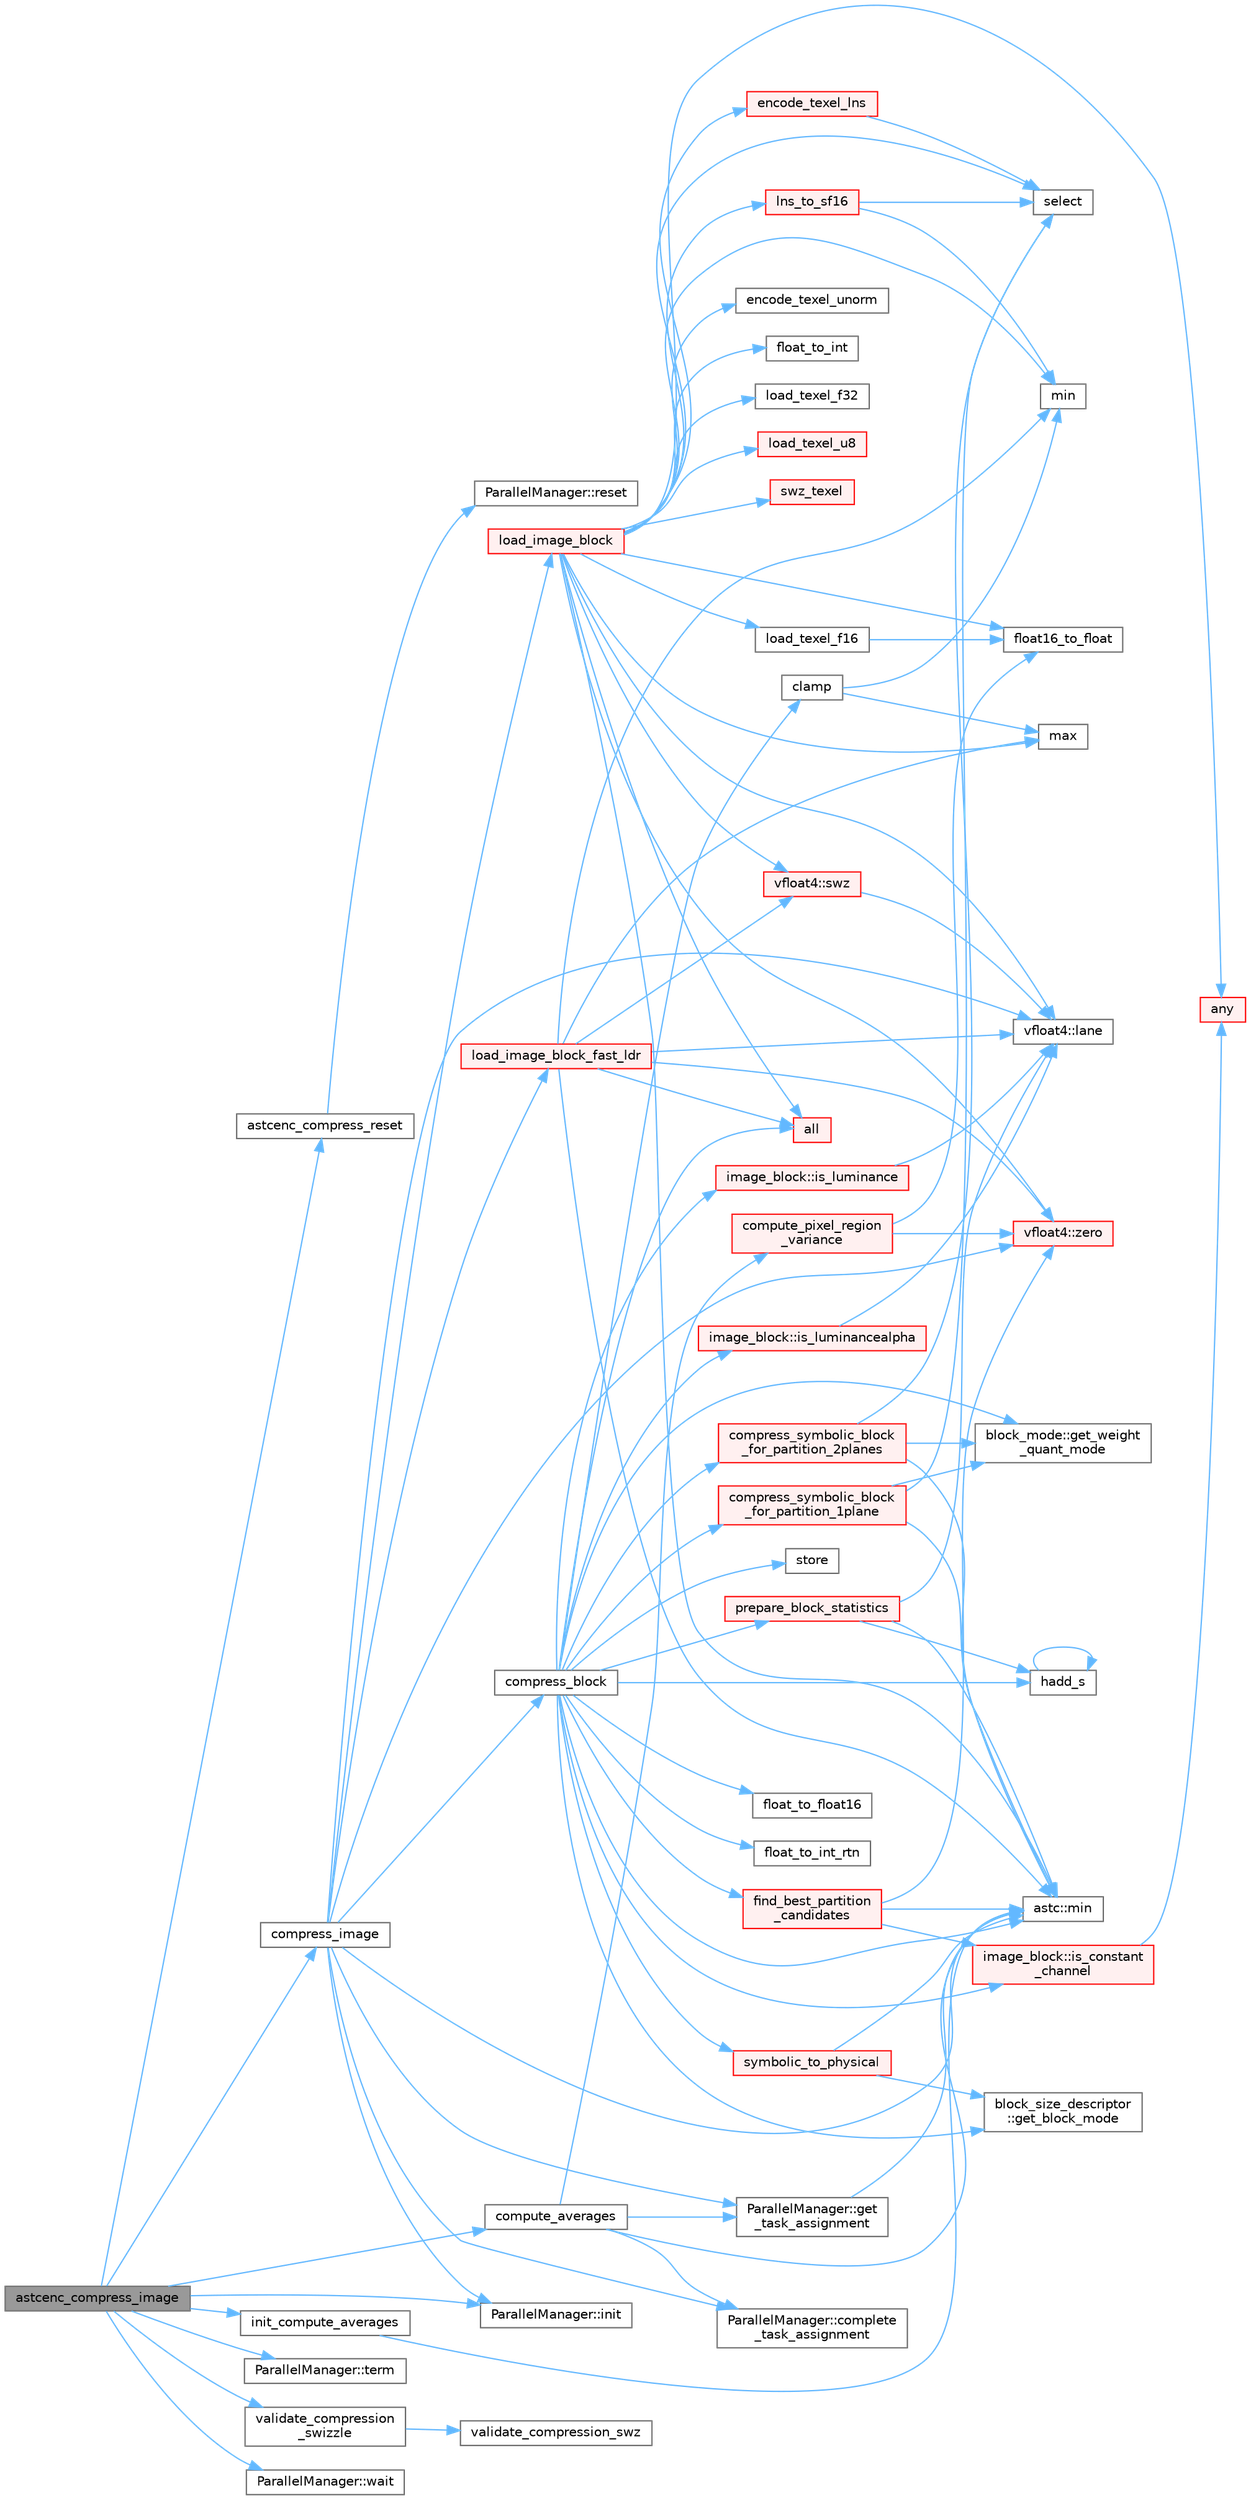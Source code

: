 digraph "astcenc_compress_image"
{
 // LATEX_PDF_SIZE
  bgcolor="transparent";
  edge [fontname=Helvetica,fontsize=10,labelfontname=Helvetica,labelfontsize=10];
  node [fontname=Helvetica,fontsize=10,shape=box,height=0.2,width=0.4];
  rankdir="LR";
  Node1 [id="Node000001",label="astcenc_compress_image",height=0.2,width=0.4,color="gray40", fillcolor="grey60", style="filled", fontcolor="black",tooltip="Compress an image."];
  Node1 -> Node2 [id="edge1_Node000001_Node000002",color="steelblue1",style="solid",tooltip=" "];
  Node2 [id="Node000002",label="astcenc_compress_reset",height=0.2,width=0.4,color="grey40", fillcolor="white", style="filled",URL="$astcenc__entry_8cpp.html#a72c515300f4a4cf56c7bb41247960d72",tooltip="Reset the codec state for a new compression."];
  Node2 -> Node3 [id="edge2_Node000002_Node000003",color="steelblue1",style="solid",tooltip=" "];
  Node3 [id="Node000003",label="ParallelManager::reset",height=0.2,width=0.4,color="grey40", fillcolor="white", style="filled",URL="$class_parallel_manager.html#a9dfbf8571d608ce0d4196ac32184eea5",tooltip="Reset the tracker for a new processing batch."];
  Node1 -> Node4 [id="edge3_Node000001_Node000004",color="steelblue1",style="solid",tooltip=" "];
  Node4 [id="Node000004",label="compress_image",height=0.2,width=0.4,color="grey40", fillcolor="white", style="filled",URL="$astcenc__entry_8cpp.html#acbecfd32ce013d567cac16a877c20f42",tooltip="Compress an image, after any preflight has completed."];
  Node4 -> Node5 [id="edge4_Node000004_Node000005",color="steelblue1",style="solid",tooltip=" "];
  Node5 [id="Node000005",label="ParallelManager::complete\l_task_assignment",height=0.2,width=0.4,color="grey40", fillcolor="white", style="filled",URL="$class_parallel_manager.html#a5236e474ddffa7f805e425f1dc660d1c",tooltip="Complete a task assignment."];
  Node4 -> Node6 [id="edge5_Node000004_Node000006",color="steelblue1",style="solid",tooltip=" "];
  Node6 [id="Node000006",label="compress_block",height=0.2,width=0.4,color="grey40", fillcolor="white", style="filled",URL="$astcenc__compress__symbolic_8cpp.html#a579b9a2ceeecda2fb3abe63b8311df1c",tooltip="Compress an image block into a physical block."];
  Node6 -> Node7 [id="edge6_Node000006_Node000007",color="steelblue1",style="solid",tooltip=" "];
  Node7 [id="Node000007",label="all",height=0.2,width=0.4,color="red", fillcolor="#FFF0F0", style="filled",URL="$astcenc__vecmathlib__avx2__8_8h.html#ad93dff3341cbbeed568d4bd6dc4ef87c",tooltip="True if all lanes are enabled, false otherwise."];
  Node6 -> Node9 [id="edge7_Node000006_Node000009",color="steelblue1",style="solid",tooltip=" "];
  Node9 [id="Node000009",label="clamp",height=0.2,width=0.4,color="grey40", fillcolor="white", style="filled",URL="$astcenc__vecmathlib__avx2__8_8h.html#ae91c0bb0ebd82ed2a7fa7aa915f6e76e",tooltip="Return the clamped value between min and max."];
  Node9 -> Node10 [id="edge8_Node000009_Node000010",color="steelblue1",style="solid",tooltip=" "];
  Node10 [id="Node000010",label="max",height=0.2,width=0.4,color="grey40", fillcolor="white", style="filled",URL="$astcenc__vecmathlib__avx2__8_8h.html#aa162915c044e97cc1f6d630338761fd3",tooltip="Return the max vector of two vectors."];
  Node9 -> Node11 [id="edge9_Node000009_Node000011",color="steelblue1",style="solid",tooltip=" "];
  Node11 [id="Node000011",label="min",height=0.2,width=0.4,color="grey40", fillcolor="white", style="filled",URL="$astcenc__vecmathlib__avx2__8_8h.html#a165b3db4e7ced1551e1880a01a01150b",tooltip="Return the min vector of two vectors."];
  Node6 -> Node12 [id="edge10_Node000006_Node000012",color="steelblue1",style="solid",tooltip=" "];
  Node12 [id="Node000012",label="compress_symbolic_block\l_for_partition_1plane",height=0.2,width=0.4,color="red", fillcolor="#FFF0F0", style="filled",URL="$astcenc__compress__symbolic_8cpp.html#af5f518a15600c71922e69267dea2db99",tooltip="Compress a block using a chosen partitioning and 1 plane of weights."];
  Node12 -> Node140 [id="edge11_Node000012_Node000140",color="steelblue1",style="solid",tooltip=" "];
  Node140 [id="Node000140",label="block_mode::get_weight\l_quant_mode",height=0.2,width=0.4,color="grey40", fillcolor="white", style="filled",URL="$structblock__mode.html#a760578093fb16da4932bc26d2d5c1837",tooltip="Get the weight quantization used by this block mode."];
  Node12 -> Node59 [id="edge12_Node000012_Node000059",color="steelblue1",style="solid",tooltip=" "];
  Node59 [id="Node000059",label="astc::min",height=0.2,width=0.4,color="grey40", fillcolor="white", style="filled",URL="$namespaceastc.html#af78c0d31374aa9923633a3a2abf8d738",tooltip="Return the minimum of two values."];
  Node12 -> Node22 [id="edge13_Node000012_Node000022",color="steelblue1",style="solid",tooltip=" "];
  Node22 [id="Node000022",label="select",height=0.2,width=0.4,color="grey40", fillcolor="white", style="filled",URL="$astcenc__vecmathlib__avx2__8_8h.html#a844ab5b69b84569f033be33bf5fb9fbc",tooltip="Return lanes from b if cond is set, else a."];
  Node6 -> Node178 [id="edge14_Node000006_Node000178",color="steelblue1",style="solid",tooltip=" "];
  Node178 [id="Node000178",label="compress_symbolic_block\l_for_partition_2planes",height=0.2,width=0.4,color="red", fillcolor="#FFF0F0", style="filled",URL="$astcenc__compress__symbolic_8cpp.html#af11a976c8ea386db054bef472ce0667c",tooltip="Compress a block using a chosen partitioning and 2 planes of weights."];
  Node178 -> Node140 [id="edge15_Node000178_Node000140",color="steelblue1",style="solid",tooltip=" "];
  Node178 -> Node59 [id="edge16_Node000178_Node000059",color="steelblue1",style="solid",tooltip=" "];
  Node178 -> Node22 [id="edge17_Node000178_Node000022",color="steelblue1",style="solid",tooltip=" "];
  Node6 -> Node190 [id="edge18_Node000006_Node000190",color="steelblue1",style="solid",tooltip=" "];
  Node190 [id="Node000190",label="find_best_partition\l_candidates",height=0.2,width=0.4,color="red", fillcolor="#FFF0F0", style="filled",URL="$astcenc__find__best__partitioning_8cpp.html#a7577b3047a3f9f0fe44fd579f5450630",tooltip="Find the best set of partitions to trial for a given block."];
  Node190 -> Node69 [id="edge19_Node000190_Node000069",color="steelblue1",style="solid",tooltip=" "];
  Node69 [id="Node000069",label="image_block::is_constant\l_channel",height=0.2,width=0.4,color="red", fillcolor="#FFF0F0", style="filled",URL="$structimage__block.html#ae3c0735355d378591db6cb7a011e381a",tooltip="Test if a single color channel is constant across the block."];
  Node69 -> Node70 [id="edge20_Node000069_Node000070",color="steelblue1",style="solid",tooltip=" "];
  Node70 [id="Node000070",label="any",height=0.2,width=0.4,color="red", fillcolor="#FFF0F0", style="filled",URL="$astcenc__vecmathlib__avx2__8_8h.html#a1fcb81537a701f246e75fa622c2dd8ee",tooltip="True if any lanes are enabled, false otherwise."];
  Node190 -> Node59 [id="edge21_Node000190_Node000059",color="steelblue1",style="solid",tooltip=" "];
  Node190 -> Node25 [id="edge22_Node000190_Node000025",color="steelblue1",style="solid",tooltip=" "];
  Node25 [id="Node000025",label="vfloat4::zero",height=0.2,width=0.4,color="red", fillcolor="#FFF0F0", style="filled",URL="$structvfloat4.html#a04b5f338012dab6be0b2bd7910fcbcae",tooltip="Factory that returns a vector of zeros."];
  Node6 -> Node205 [id="edge23_Node000006_Node000205",color="steelblue1",style="solid",tooltip=" "];
  Node205 [id="Node000205",label="float_to_float16",height=0.2,width=0.4,color="grey40", fillcolor="white", style="filled",URL="$astcenc__vecmathlib__neon__4_8h.html#ae8701a3f44d7b99016d54c3d6ee27581",tooltip="Return a float16 value for a float vector, using round-to-nearest."];
  Node6 -> Node158 [id="edge24_Node000006_Node000158",color="steelblue1",style="solid",tooltip=" "];
  Node158 [id="Node000158",label="float_to_int_rtn",height=0.2,width=0.4,color="grey40", fillcolor="white", style="filled",URL="$astcenc__vecmathlib__avx2__8_8h.html#a598d6ea3ba27a788b12341a5263c7881",tooltip="Return a integer value for a float vector, using round-to-nearest."];
  Node6 -> Node104 [id="edge25_Node000006_Node000104",color="steelblue1",style="solid",tooltip=" "];
  Node104 [id="Node000104",label="block_size_descriptor\l::get_block_mode",height=0.2,width=0.4,color="grey40", fillcolor="white", style="filled",URL="$structblock__size__descriptor.html#a13608eb55e48c96b6243f4830278ebf3",tooltip="Get the block mode structure for index block_mode."];
  Node6 -> Node140 [id="edge26_Node000006_Node000140",color="steelblue1",style="solid",tooltip=" "];
  Node6 -> Node40 [id="edge27_Node000006_Node000040",color="steelblue1",style="solid",tooltip=" "];
  Node40 [id="Node000040",label="hadd_s",height=0.2,width=0.4,color="grey40", fillcolor="white", style="filled",URL="$astcenc__vecmathlib__avx2__8_8h.html#aacd26478e4fe1f97a5d47e8adaacc898",tooltip="Return the horizontal sum of a vector."];
  Node40 -> Node40 [id="edge28_Node000040_Node000040",color="steelblue1",style="solid",tooltip=" "];
  Node6 -> Node69 [id="edge29_Node000006_Node000069",color="steelblue1",style="solid",tooltip=" "];
  Node6 -> Node84 [id="edge30_Node000006_Node000084",color="steelblue1",style="solid",tooltip=" "];
  Node84 [id="Node000084",label="image_block::is_luminance",height=0.2,width=0.4,color="red", fillcolor="#FFF0F0", style="filled",URL="$structimage__block.html#ac3e154e58086017c6e405b8cc7e52c9f",tooltip="Test if this block is a luminance block with constant 1.0 alpha."];
  Node84 -> Node31 [id="edge31_Node000084_Node000031",color="steelblue1",style="solid",tooltip=" "];
  Node31 [id="Node000031",label="vfloat4::lane",height=0.2,width=0.4,color="grey40", fillcolor="white", style="filled",URL="$structvfloat4.html#a04462a7815432c6bc3ce1b5e5d11e4fc",tooltip="Get the scalar value of a single lane."];
  Node6 -> Node206 [id="edge32_Node000006_Node000206",color="steelblue1",style="solid",tooltip=" "];
  Node206 [id="Node000206",label="image_block::is_luminancealpha",height=0.2,width=0.4,color="red", fillcolor="#FFF0F0", style="filled",URL="$structimage__block.html#aa7f3d29c2f755e47a887d090c5997880",tooltip="Test if this block is a luminance block with variable alpha."];
  Node206 -> Node31 [id="edge33_Node000206_Node000031",color="steelblue1",style="solid",tooltip=" "];
  Node6 -> Node59 [id="edge34_Node000006_Node000059",color="steelblue1",style="solid",tooltip=" "];
  Node6 -> Node207 [id="edge35_Node000006_Node000207",color="steelblue1",style="solid",tooltip=" "];
  Node207 [id="Node000207",label="prepare_block_statistics",height=0.2,width=0.4,color="red", fillcolor="#FFF0F0", style="filled",URL="$astcenc__compress__symbolic_8cpp.html#a6ac5bc5977155d0c8433492cd1985ce6",tooltip="Determine the lowest cross-channel correlation factor."];
  Node207 -> Node40 [id="edge36_Node000207_Node000040",color="steelblue1",style="solid",tooltip=" "];
  Node207 -> Node31 [id="edge37_Node000207_Node000031",color="steelblue1",style="solid",tooltip=" "];
  Node207 -> Node59 [id="edge38_Node000207_Node000059",color="steelblue1",style="solid",tooltip=" "];
  Node6 -> Node135 [id="edge39_Node000006_Node000135",color="steelblue1",style="solid",tooltip=" "];
  Node135 [id="Node000135",label="store",height=0.2,width=0.4,color="grey40", fillcolor="white", style="filled",URL="$astcenc__vecmathlib__avx2__8_8h.html#a61add2970baac5cf6b04177472ae1ed1",tooltip="Store a vector to an unaligned memory address."];
  Node6 -> Node209 [id="edge40_Node000006_Node000209",color="steelblue1",style="solid",tooltip=" "];
  Node209 [id="Node000209",label="symbolic_to_physical",height=0.2,width=0.4,color="red", fillcolor="#FFF0F0", style="filled",URL="$astcenc__symbolic__physical_8cpp.html#af7b1f1696c0ee5cbfd6f2546fa400011",tooltip="Convert a symbolic representation into a binary physical encoding."];
  Node209 -> Node104 [id="edge41_Node000209_Node000104",color="steelblue1",style="solid",tooltip=" "];
  Node209 -> Node59 [id="edge42_Node000209_Node000059",color="steelblue1",style="solid",tooltip=" "];
  Node4 -> Node216 [id="edge43_Node000004_Node000216",color="steelblue1",style="solid",tooltip=" "];
  Node216 [id="Node000216",label="ParallelManager::get\l_task_assignment",height=0.2,width=0.4,color="grey40", fillcolor="white", style="filled",URL="$class_parallel_manager.html#ae0bb955f3fa52427590633355f0da01c",tooltip="Request a task assignment."];
  Node216 -> Node59 [id="edge44_Node000216_Node000059",color="steelblue1",style="solid",tooltip=" "];
  Node4 -> Node217 [id="edge45_Node000004_Node000217",color="steelblue1",style="solid",tooltip=" "];
  Node217 [id="Node000217",label="ParallelManager::init",height=0.2,width=0.4,color="grey40", fillcolor="white", style="filled",URL="$class_parallel_manager.html#af5c7b0a9139c6f1709ead3f135f0a861",tooltip="Trigger the pipeline stage init step."];
  Node4 -> Node31 [id="edge46_Node000004_Node000031",color="steelblue1",style="solid",tooltip=" "];
  Node4 -> Node218 [id="edge47_Node000004_Node000218",color="steelblue1",style="solid",tooltip=" "];
  Node218 [id="Node000218",label="load_image_block",height=0.2,width=0.4,color="red", fillcolor="#FFF0F0", style="filled",URL="$astcenc__image_8cpp.html#ac38601dc2481e26c57906255523f7262",tooltip="Load a single image block from the input image."];
  Node218 -> Node7 [id="edge48_Node000218_Node000007",color="steelblue1",style="solid",tooltip=" "];
  Node218 -> Node70 [id="edge49_Node000218_Node000070",color="steelblue1",style="solid",tooltip=" "];
  Node218 -> Node219 [id="edge50_Node000218_Node000219",color="steelblue1",style="solid",tooltip=" "];
  Node219 [id="Node000219",label="encode_texel_lns",height=0.2,width=0.4,color="red", fillcolor="#FFF0F0", style="filled",URL="$astcenc__image_8cpp.html#ab1928a8877d97e7fca94c20dff6d3326",tooltip="Encode a texel that includes at least some HDR LNS texels."];
  Node219 -> Node22 [id="edge51_Node000219_Node000022",color="steelblue1",style="solid",tooltip=" "];
  Node218 -> Node222 [id="edge52_Node000218_Node000222",color="steelblue1",style="solid",tooltip=" "];
  Node222 [id="Node000222",label="encode_texel_unorm",height=0.2,width=0.4,color="grey40", fillcolor="white", style="filled",URL="$astcenc__image_8cpp.html#a94c9a0ba5f46a781280e3d102b1c9179",tooltip="Encode a texel that is entirely LDR linear."];
  Node218 -> Node223 [id="edge53_Node000218_Node000223",color="steelblue1",style="solid",tooltip=" "];
  Node223 [id="Node000223",label="float16_to_float",height=0.2,width=0.4,color="grey40", fillcolor="white", style="filled",URL="$astcenc__vecmathlib__neon__4_8h.html#afd7aa2069bdf377067c3abaca1256432",tooltip="Return a float value for a float16 vector."];
  Node218 -> Node28 [id="edge54_Node000218_Node000028",color="steelblue1",style="solid",tooltip=" "];
  Node28 [id="Node000028",label="float_to_int",height=0.2,width=0.4,color="grey40", fillcolor="white", style="filled",URL="$astcenc__vecmathlib__avx2__8_8h.html#afdaab5e0b4a39a5dd28fb5b40642e57d",tooltip="Return a integer value for a float vector, using truncation."];
  Node218 -> Node31 [id="edge55_Node000218_Node000031",color="steelblue1",style="solid",tooltip=" "];
  Node218 -> Node224 [id="edge56_Node000218_Node000224",color="steelblue1",style="solid",tooltip=" "];
  Node224 [id="Node000224",label="lns_to_sf16",height=0.2,width=0.4,color="red", fillcolor="#FFF0F0", style="filled",URL="$astcenc__vecmathlib_8h.html#aa1ab2044e5354115ee71324e30fba1ed",tooltip="Convert 16-bit LNS to float16."];
  Node224 -> Node11 [id="edge57_Node000224_Node000011",color="steelblue1",style="solid",tooltip=" "];
  Node224 -> Node22 [id="edge58_Node000224_Node000022",color="steelblue1",style="solid",tooltip=" "];
  Node218 -> Node225 [id="edge59_Node000218_Node000225",color="steelblue1",style="solid",tooltip=" "];
  Node225 [id="Node000225",label="load_texel_f16",height=0.2,width=0.4,color="grey40", fillcolor="white", style="filled",URL="$astcenc__image_8cpp.html#ad2ea4a92f4b88093986f54423a11d6a5",tooltip="Load a 16-bit fp16 texel from a data array."];
  Node225 -> Node223 [id="edge60_Node000225_Node000223",color="steelblue1",style="solid",tooltip=" "];
  Node218 -> Node226 [id="edge61_Node000218_Node000226",color="steelblue1",style="solid",tooltip=" "];
  Node226 [id="Node000226",label="load_texel_f32",height=0.2,width=0.4,color="grey40", fillcolor="white", style="filled",URL="$astcenc__image_8cpp.html#a8d442e093c3f3dc33123fa3ecbe6dece",tooltip="Load a 32-bit float texel from a data array."];
  Node218 -> Node227 [id="edge62_Node000218_Node000227",color="steelblue1",style="solid",tooltip=" "];
  Node227 [id="Node000227",label="load_texel_u8",height=0.2,width=0.4,color="red", fillcolor="#FFF0F0", style="filled",URL="$astcenc__image_8cpp.html#a3308fe6e3772f49620b4b20258e7a28c",tooltip="Load a 8-bit UNORM texel from a data array."];
  Node218 -> Node10 [id="edge63_Node000218_Node000010",color="steelblue1",style="solid",tooltip=" "];
  Node218 -> Node59 [id="edge64_Node000218_Node000059",color="steelblue1",style="solid",tooltip=" "];
  Node218 -> Node11 [id="edge65_Node000218_Node000011",color="steelblue1",style="solid",tooltip=" "];
  Node218 -> Node22 [id="edge66_Node000218_Node000022",color="steelblue1",style="solid",tooltip=" "];
  Node218 -> Node50 [id="edge67_Node000218_Node000050",color="steelblue1",style="solid",tooltip=" "];
  Node50 [id="Node000050",label="vfloat4::swz",height=0.2,width=0.4,color="red", fillcolor="#FFF0F0", style="filled",URL="$structvfloat4.html#a0a3e390831722cc8e54f29155699f3a5",tooltip="Return a swizzled float 2."];
  Node50 -> Node31 [id="edge68_Node000050_Node000031",color="steelblue1",style="solid",tooltip=" "];
  Node218 -> Node228 [id="edge69_Node000218_Node000228",color="steelblue1",style="solid",tooltip=" "];
  Node228 [id="Node000228",label="swz_texel",height=0.2,width=0.4,color="red", fillcolor="#FFF0F0", style="filled",URL="$astcenc__image_8cpp.html#ae572e9ecb56b0cc2f5eba2a767010c33",tooltip="Swizzle a texel into a new arrangement."];
  Node218 -> Node25 [id="edge70_Node000218_Node000025",color="steelblue1",style="solid",tooltip=" "];
  Node4 -> Node230 [id="edge71_Node000004_Node000230",color="steelblue1",style="solid",tooltip=" "];
  Node230 [id="Node000230",label="load_image_block_fast_ldr",height=0.2,width=0.4,color="red", fillcolor="#FFF0F0", style="filled",URL="$astcenc__image_8cpp.html#a04e3f01eb10a8a494e1d07b39c496bde",tooltip="Load a single image block from the input image."];
  Node230 -> Node7 [id="edge72_Node000230_Node000007",color="steelblue1",style="solid",tooltip=" "];
  Node230 -> Node31 [id="edge73_Node000230_Node000031",color="steelblue1",style="solid",tooltip=" "];
  Node230 -> Node10 [id="edge74_Node000230_Node000010",color="steelblue1",style="solid",tooltip=" "];
  Node230 -> Node59 [id="edge75_Node000230_Node000059",color="steelblue1",style="solid",tooltip=" "];
  Node230 -> Node11 [id="edge76_Node000230_Node000011",color="steelblue1",style="solid",tooltip=" "];
  Node230 -> Node50 [id="edge77_Node000230_Node000050",color="steelblue1",style="solid",tooltip=" "];
  Node230 -> Node25 [id="edge78_Node000230_Node000025",color="steelblue1",style="solid",tooltip=" "];
  Node4 -> Node59 [id="edge79_Node000004_Node000059",color="steelblue1",style="solid",tooltip=" "];
  Node4 -> Node25 [id="edge80_Node000004_Node000025",color="steelblue1",style="solid",tooltip=" "];
  Node1 -> Node231 [id="edge81_Node000001_Node000231",color="steelblue1",style="solid",tooltip=" "];
  Node231 [id="Node000231",label="compute_averages",height=0.2,width=0.4,color="grey40", fillcolor="white", style="filled",URL="$astcenc__entry_8cpp.html#abb4b489d57171cfb1ebe0be7d24ef1d9",tooltip="Compute regional averages in an image."];
  Node231 -> Node5 [id="edge82_Node000231_Node000005",color="steelblue1",style="solid",tooltip=" "];
  Node231 -> Node232 [id="edge83_Node000231_Node000232",color="steelblue1",style="solid",tooltip=" "];
  Node232 [id="Node000232",label="compute_pixel_region\l_variance",height=0.2,width=0.4,color="red", fillcolor="#FFF0F0", style="filled",URL="$astcenc__compute__variance_8cpp.html#a8cd8e456dcff495dba9b6666be024007",tooltip="Compute averages for a pixel region."];
  Node232 -> Node223 [id="edge84_Node000232_Node000223",color="steelblue1",style="solid",tooltip=" "];
  Node232 -> Node25 [id="edge85_Node000232_Node000025",color="steelblue1",style="solid",tooltip=" "];
  Node231 -> Node216 [id="edge86_Node000231_Node000216",color="steelblue1",style="solid",tooltip=" "];
  Node231 -> Node59 [id="edge87_Node000231_Node000059",color="steelblue1",style="solid",tooltip=" "];
  Node1 -> Node217 [id="edge88_Node000001_Node000217",color="steelblue1",style="solid",tooltip=" "];
  Node1 -> Node234 [id="edge89_Node000001_Node000234",color="steelblue1",style="solid",tooltip=" "];
  Node234 [id="Node000234",label="init_compute_averages",height=0.2,width=0.4,color="grey40", fillcolor="white", style="filled",URL="$astcenc__compute__variance_8cpp.html#a3f9cb247b3a6133147c430dfd81b3d96",tooltip="Setup computation of regional averages in an image."];
  Node234 -> Node59 [id="edge90_Node000234_Node000059",color="steelblue1",style="solid",tooltip=" "];
  Node1 -> Node235 [id="edge91_Node000001_Node000235",color="steelblue1",style="solid",tooltip=" "];
  Node235 [id="Node000235",label="ParallelManager::term",height=0.2,width=0.4,color="grey40", fillcolor="white", style="filled",URL="$class_parallel_manager.html#aa4855579e8b5efa4190e1f30db498300",tooltip="Trigger the pipeline stage term step."];
  Node1 -> Node236 [id="edge92_Node000001_Node000236",color="steelblue1",style="solid",tooltip=" "];
  Node236 [id="Node000236",label="validate_compression\l_swizzle",height=0.2,width=0.4,color="grey40", fillcolor="white", style="filled",URL="$astcenc__entry_8cpp.html#a6cf3c861fc7e2dcc766b5a18bc84c2de",tooltip="Validate overall compression swizzle."];
  Node236 -> Node237 [id="edge93_Node000236_Node000237",color="steelblue1",style="solid",tooltip=" "];
  Node237 [id="Node000237",label="validate_compression_swz",height=0.2,width=0.4,color="grey40", fillcolor="white", style="filled",URL="$astcenc__entry_8cpp.html#a0ada8b63b230be4c664f4b4223c787bc",tooltip="Validate single channel compression swizzle."];
  Node1 -> Node238 [id="edge94_Node000001_Node000238",color="steelblue1",style="solid",tooltip=" "];
  Node238 [id="Node000238",label="ParallelManager::wait",height=0.2,width=0.4,color="grey40", fillcolor="white", style="filled",URL="$class_parallel_manager.html#afdfb2d5fce334f335edb01c8106e784c",tooltip="Wait for stage processing to complete."];
}
